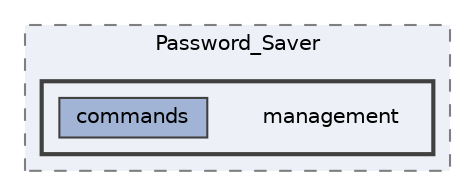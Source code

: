 digraph "C:/Users/LukeMabie/documents/Development/Password_Saver_Using_Django-master/Password_Saver/management"
{
 // LATEX_PDF_SIZE
  bgcolor="transparent";
  edge [fontname=Helvetica,fontsize=10,labelfontname=Helvetica,labelfontsize=10];
  node [fontname=Helvetica,fontsize=10,shape=box,height=0.2,width=0.4];
  compound=true
  subgraph clusterdir_2aefc3a2467fafdaa190b88ac74c76be {
    graph [ bgcolor="#edf0f7", pencolor="grey50", label="Password_Saver", fontname=Helvetica,fontsize=10 style="filled,dashed", URL="dir_2aefc3a2467fafdaa190b88ac74c76be.html",tooltip=""]
  subgraph clusterdir_ca33ef078e5ad0c3e930a67087b89355 {
    graph [ bgcolor="#edf0f7", pencolor="grey25", label="", fontname=Helvetica,fontsize=10 style="filled,bold", URL="dir_ca33ef078e5ad0c3e930a67087b89355.html",tooltip=""]
    dir_ca33ef078e5ad0c3e930a67087b89355 [shape=plaintext, label="management"];
  dir_84be9c6e493949c7e1e6d5f4488d34b9 [label="commands", fillcolor="#a2b4d6", color="grey25", style="filled", URL="dir_84be9c6e493949c7e1e6d5f4488d34b9.html",tooltip=""];
  }
  }
}
